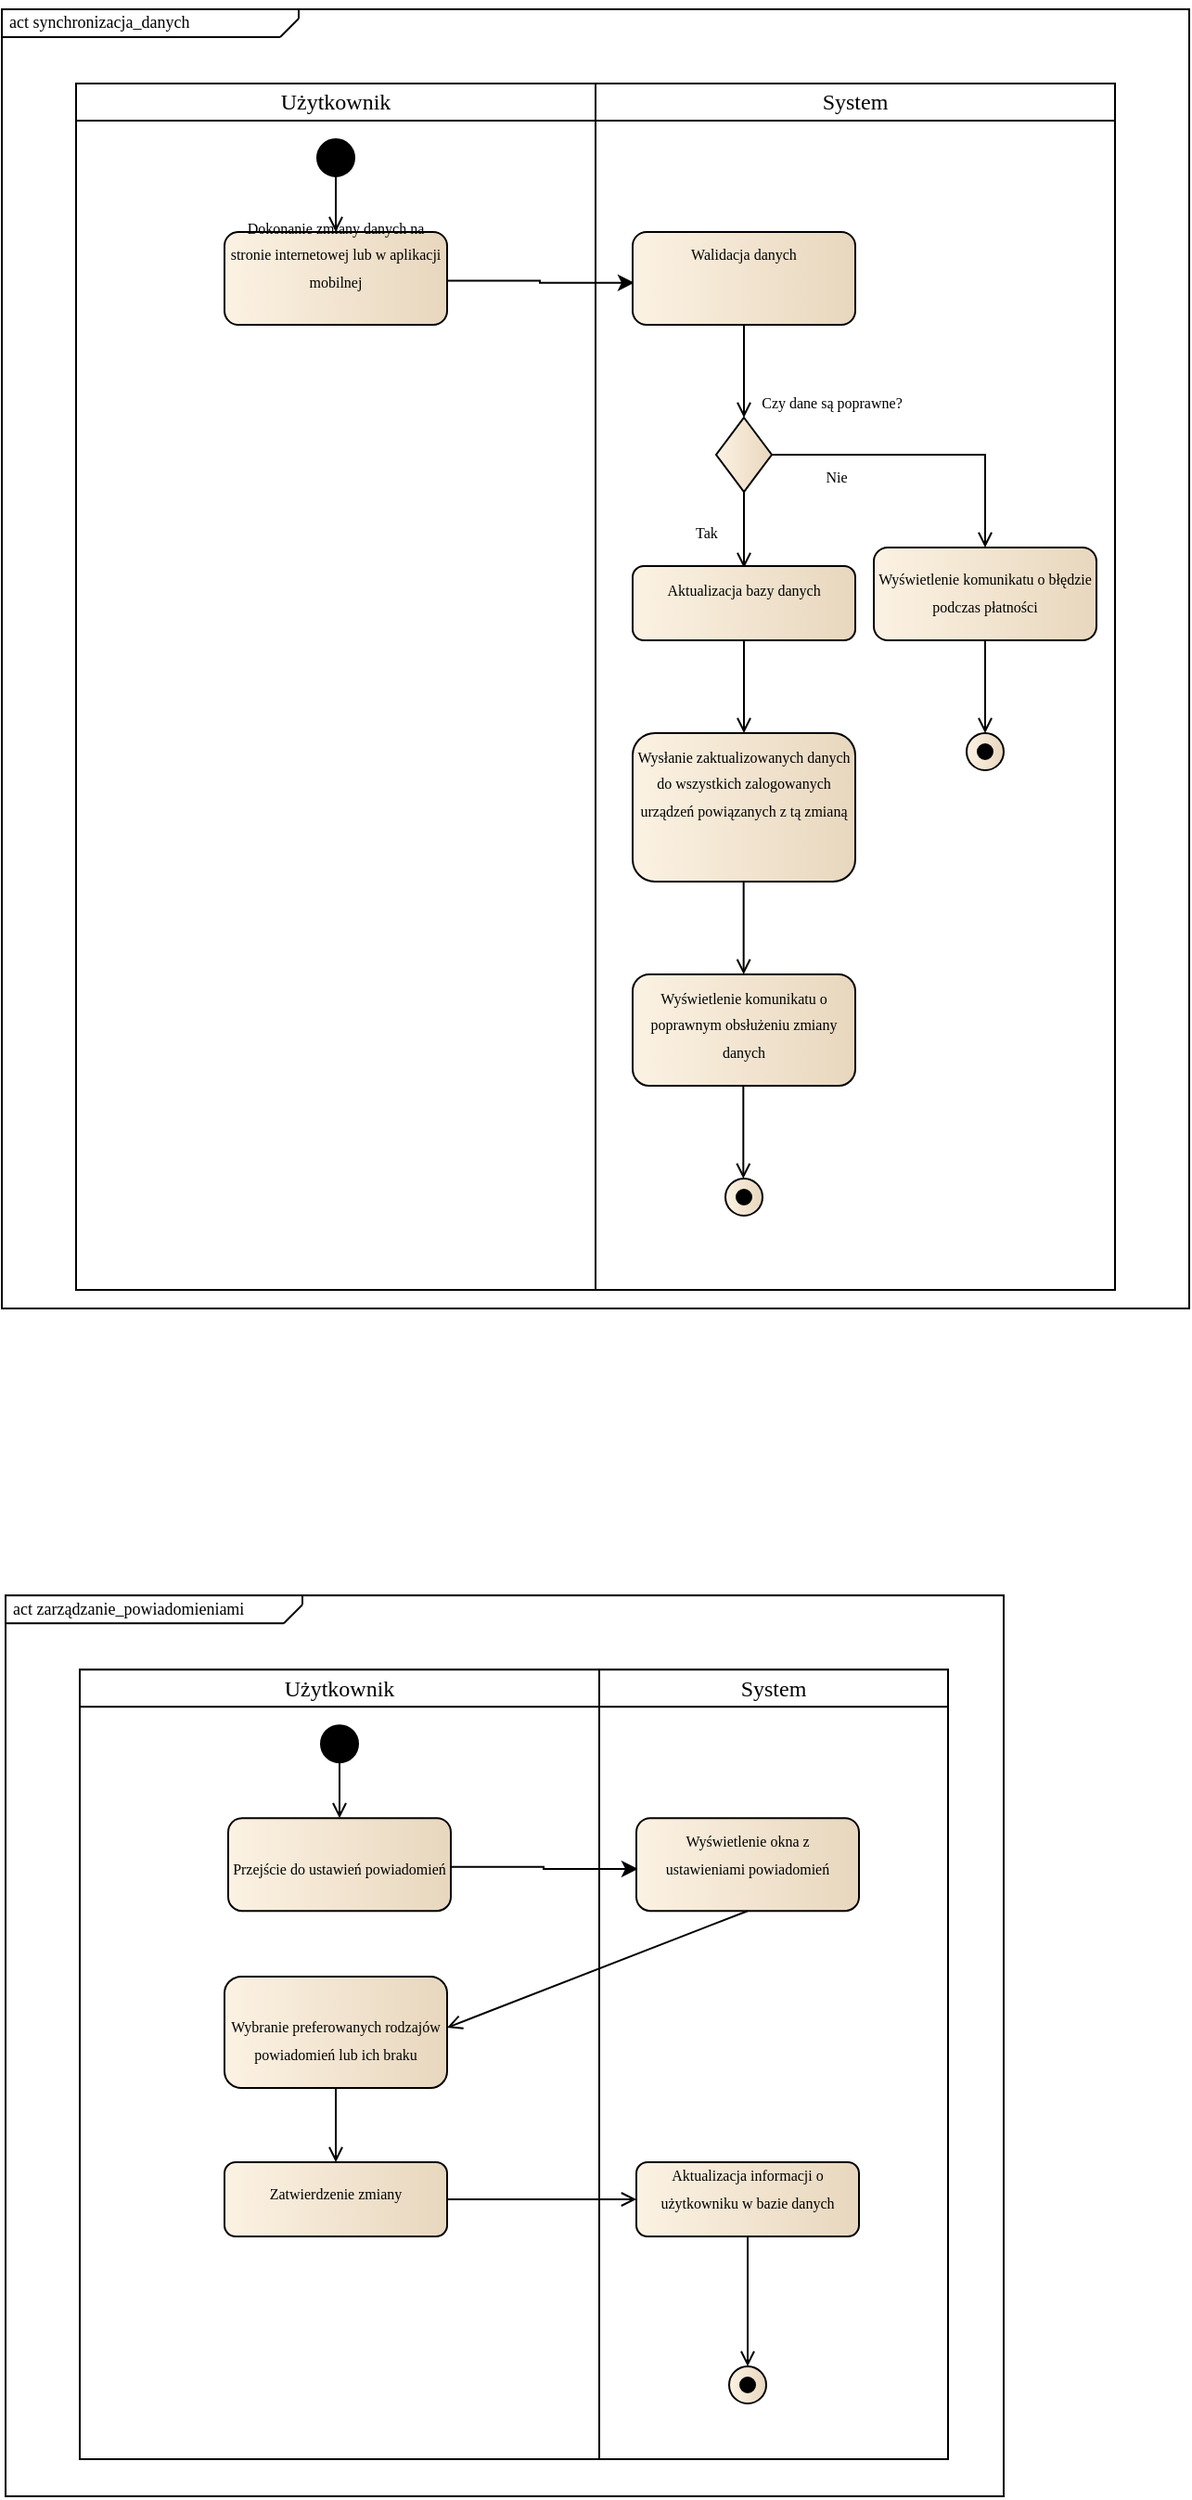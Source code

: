 <mxfile version="24.0.7" type="google">
  <diagram name="Strona-1" id="Rb3qtv0PFc3O9XU-Ekxh">
    <mxGraphModel grid="1" page="1" gridSize="10" guides="1" tooltips="1" connect="1" arrows="1" fold="1" pageScale="1" pageWidth="827" pageHeight="1169" math="0" shadow="0">
      <root>
        <mxCell id="0" />
        <mxCell id="1" parent="0" />
        <mxCell id="z22SKGCjVlnt71E5X0xT-3" value="" style="rounded=0;whiteSpace=wrap;html=1;movable=1;resizable=1;rotatable=1;deletable=1;editable=1;locked=0;connectable=1;" vertex="1" parent="1">
          <mxGeometry x="120" y="80" width="640" height="700" as="geometry" />
        </mxCell>
        <mxCell id="Mx-L_WkLYWnQmIfqrnJd-2" value="" style="rounded=0;whiteSpace=wrap;html=1;movable=1;resizable=1;rotatable=1;deletable=1;editable=1;locked=0;connectable=1;" vertex="1" parent="1">
          <mxGeometry x="440" y="120" width="280" height="650" as="geometry" />
        </mxCell>
        <mxCell id="z22SKGCjVlnt71E5X0xT-4" value="" style="rounded=0;whiteSpace=wrap;html=1;movable=1;resizable=1;rotatable=1;deletable=1;editable=1;locked=0;connectable=1;" vertex="1" parent="1">
          <mxGeometry x="160" y="120" width="280" height="650" as="geometry" />
        </mxCell>
        <mxCell id="z22SKGCjVlnt71E5X0xT-6" value="&lt;div&gt;&lt;font face=&quot;Verdana&quot;&gt;Użytkownik&lt;/font&gt;&lt;/div&gt;" style="rounded=0;whiteSpace=wrap;html=1;movable=1;resizable=1;rotatable=1;deletable=1;editable=1;locked=0;connectable=1;" vertex="1" parent="1">
          <mxGeometry x="160" y="120" width="280" height="20" as="geometry" />
        </mxCell>
        <mxCell id="z22SKGCjVlnt71E5X0xT-7" value="&lt;font face=&quot;Verdana&quot;&gt;System&lt;/font&gt;" style="rounded=0;whiteSpace=wrap;html=1;movable=1;resizable=1;rotatable=1;deletable=1;editable=1;locked=0;connectable=1;" vertex="1" parent="1">
          <mxGeometry x="440" y="120" width="280" height="20" as="geometry" />
        </mxCell>
        <mxCell id="z22SKGCjVlnt71E5X0xT-8" value="" style="endArrow=none;html=1;rounded=0;movable=1;resizable=1;rotatable=1;deletable=1;editable=1;locked=0;connectable=1;" edge="1" parent="1">
          <mxGeometry width="50" height="50" relative="1" as="geometry">
            <mxPoint x="280" y="85" as="sourcePoint" />
            <mxPoint x="280" y="80" as="targetPoint" />
          </mxGeometry>
        </mxCell>
        <mxCell id="z22SKGCjVlnt71E5X0xT-9" value="" style="endArrow=none;html=1;rounded=0;movable=1;resizable=1;rotatable=1;deletable=1;editable=1;locked=0;connectable=1;" edge="1" parent="1">
          <mxGeometry width="50" height="50" relative="1" as="geometry">
            <mxPoint x="270" y="95" as="sourcePoint" />
            <mxPoint x="280" y="85" as="targetPoint" />
          </mxGeometry>
        </mxCell>
        <mxCell id="z22SKGCjVlnt71E5X0xT-10" value="" style="endArrow=none;html=1;rounded=0;movable=1;resizable=1;rotatable=1;deletable=1;editable=1;locked=0;connectable=1;" edge="1" parent="1">
          <mxGeometry width="50" height="50" relative="1" as="geometry">
            <mxPoint x="120" y="95" as="sourcePoint" />
            <mxPoint x="270" y="95" as="targetPoint" />
          </mxGeometry>
        </mxCell>
        <mxCell id="z22SKGCjVlnt71E5X0xT-11" value="&lt;font face=&quot;Verdana&quot; style=&quot;font-size: 9px;&quot;&gt;act synchronizacja_danych&lt;br&gt;&lt;/font&gt;" style="text;html=1;align=left;verticalAlign=bottom;whiteSpace=wrap;rounded=0;textShadow=0;fontStyle=0;movable=1;resizable=1;rotatable=1;deletable=1;editable=1;locked=0;connectable=1;" vertex="1" parent="1">
          <mxGeometry x="122" y="75.4" width="168" height="20" as="geometry" />
        </mxCell>
        <mxCell id="z22SKGCjVlnt71E5X0xT-12" value="" style="edgeStyle=orthogonalEdgeStyle;rounded=0;orthogonalLoop=1;jettySize=auto;html=1;endArrow=open;endFill=0;movable=1;resizable=1;rotatable=1;deletable=1;editable=1;locked=0;connectable=1;" edge="1" parent="1" source="z22SKGCjVlnt71E5X0xT-13" target="z22SKGCjVlnt71E5X0xT-15">
          <mxGeometry relative="1" as="geometry" />
        </mxCell>
        <mxCell id="z22SKGCjVlnt71E5X0xT-13" value="" style="ellipse;whiteSpace=wrap;html=1;aspect=fixed;fillColor=#000000;movable=1;resizable=1;rotatable=1;deletable=1;editable=1;locked=0;connectable=1;" vertex="1" parent="1">
          <mxGeometry x="290" y="150" width="20" height="20" as="geometry" />
        </mxCell>
        <mxCell id="z22SKGCjVlnt71E5X0xT-15" value="" style="rounded=1;whiteSpace=wrap;html=1;fillColor=#FCF2E3;gradientColor=#E8D7BE;gradientDirection=east;movable=1;resizable=1;rotatable=1;deletable=1;editable=1;locked=0;connectable=1;" vertex="1" parent="1">
          <mxGeometry x="240" y="200" width="120" height="50" as="geometry" />
        </mxCell>
        <mxCell id="Mx-L_WkLYWnQmIfqrnJd-16" style="edgeStyle=orthogonalEdgeStyle;rounded=0;orthogonalLoop=1;jettySize=auto;html=1;entryX=0.008;entryY=0.547;entryDx=0;entryDy=0;exitX=1;exitY=0.75;exitDx=0;exitDy=0;entryPerimeter=0;movable=1;resizable=1;rotatable=1;deletable=1;editable=1;locked=0;connectable=1;" edge="1" parent="1" source="z22SKGCjVlnt71E5X0xT-16" target="z22SKGCjVlnt71E5X0xT-55">
          <mxGeometry relative="1" as="geometry" />
        </mxCell>
        <mxCell id="z22SKGCjVlnt71E5X0xT-16" value="&lt;font style=&quot;font-size: 8px;&quot; face=&quot;Verdana&quot;&gt;Dokonanie zmiany danych na stronie internetowej lub w aplikacji mobilnej&lt;/font&gt;" style="text;html=1;align=center;verticalAlign=bottom;whiteSpace=wrap;rounded=0;textShadow=0;fontStyle=0;movable=1;resizable=1;rotatable=1;deletable=1;editable=1;locked=0;connectable=1;" vertex="1" parent="1">
          <mxGeometry x="240" y="200" width="120" height="35" as="geometry" />
        </mxCell>
        <mxCell id="z22SKGCjVlnt71E5X0xT-30" value="&lt;div&gt;&lt;font style=&quot;font-size: 8px;&quot; face=&quot;Verdana&quot;&gt;Czy dane są poprawne&lt;/font&gt;&lt;font face=&quot;Verdana&quot; style=&quot;font-size: 8px;&quot;&gt;?&lt;/font&gt;&lt;/div&gt;" style="text;html=1;align=center;verticalAlign=bottom;whiteSpace=wrap;rounded=0;textShadow=0;fontStyle=0;movable=1;resizable=1;rotatable=1;deletable=1;editable=1;locked=0;connectable=1;" vertex="1" parent="1">
          <mxGeometry x="470" y="280" width="195" height="20" as="geometry" />
        </mxCell>
        <mxCell id="z22SKGCjVlnt71E5X0xT-33" value="" style="endArrow=open;html=1;rounded=0;exitX=1;exitY=0.5;exitDx=0;exitDy=0;entryX=0.5;entryY=0;entryDx=0;entryDy=0;endFill=0;movable=1;resizable=1;rotatable=1;deletable=1;editable=1;locked=0;connectable=1;" edge="1" parent="1" source="z22SKGCjVlnt71E5X0xT-29" target="z22SKGCjVlnt71E5X0xT-31">
          <mxGeometry width="50" height="50" relative="1" as="geometry">
            <mxPoint x="470" y="550" as="sourcePoint" />
            <mxPoint x="520" y="500" as="targetPoint" />
            <Array as="points">
              <mxPoint x="650" y="320" />
            </Array>
          </mxGeometry>
        </mxCell>
        <mxCell id="z22SKGCjVlnt71E5X0xT-34" value="&lt;font face=&quot;Verdana&quot;&gt;&lt;span style=&quot;font-size: 8px;&quot;&gt;Nie&lt;/span&gt;&lt;/font&gt;" style="text;html=1;align=center;verticalAlign=bottom;whiteSpace=wrap;rounded=0;textShadow=0;fontStyle=0;movable=1;resizable=1;rotatable=1;deletable=1;editable=1;locked=0;connectable=1;" vertex="1" parent="1">
          <mxGeometry x="510" y="320" width="120" height="20" as="geometry" />
        </mxCell>
        <mxCell id="z22SKGCjVlnt71E5X0xT-37" value="" style="endArrow=open;html=1;rounded=0;exitX=0.5;exitY=1;exitDx=0;exitDy=0;entryX=0.5;entryY=0;entryDx=0;entryDy=0;endFill=0;movable=1;resizable=1;rotatable=1;deletable=1;editable=1;locked=0;connectable=1;" edge="1" parent="1" source="z22SKGCjVlnt71E5X0xT-29" target="z22SKGCjVlnt71E5X0xT-36">
          <mxGeometry width="50" height="50" relative="1" as="geometry">
            <mxPoint x="527.46" y="449.88" as="sourcePoint" />
            <mxPoint x="512.54" y="675.0" as="targetPoint" />
            <Array as="points" />
          </mxGeometry>
        </mxCell>
        <mxCell id="z22SKGCjVlnt71E5X0xT-38" value="&lt;font face=&quot;Verdana&quot;&gt;&lt;span style=&quot;font-size: 8px;&quot;&gt;Tak&lt;/span&gt;&lt;/font&gt;" style="text;html=1;align=center;verticalAlign=bottom;whiteSpace=wrap;rounded=0;textShadow=0;fontStyle=0;movable=1;resizable=1;rotatable=1;deletable=1;editable=1;locked=0;connectable=1;" vertex="1" parent="1">
          <mxGeometry x="440" y="350" width="120" height="20" as="geometry" />
        </mxCell>
        <mxCell id="z22SKGCjVlnt71E5X0xT-43" value="" style="edgeStyle=orthogonalEdgeStyle;rounded=0;orthogonalLoop=1;jettySize=auto;html=1;endArrow=open;endFill=0;entryX=0.5;entryY=0;entryDx=0;entryDy=0;exitX=0.5;exitY=1;exitDx=0;exitDy=0;movable=1;resizable=1;rotatable=1;deletable=1;editable=1;locked=0;connectable=1;" edge="1" parent="1" source="z22SKGCjVlnt71E5X0xT-35">
          <mxGeometry relative="1" as="geometry">
            <mxPoint x="540" y="540" as="sourcePoint" />
            <mxPoint x="520" y="470" as="targetPoint" />
          </mxGeometry>
        </mxCell>
        <mxCell id="z22SKGCjVlnt71E5X0xT-47" value="" style="edgeStyle=orthogonalEdgeStyle;rounded=0;orthogonalLoop=1;jettySize=auto;html=1;endArrow=open;endFill=0;exitX=0.5;exitY=1;exitDx=0;exitDy=0;entryX=0.5;entryY=0;entryDx=0;entryDy=0;movable=1;resizable=1;rotatable=1;deletable=1;editable=1;locked=0;connectable=1;" edge="1" parent="1" source="z22SKGCjVlnt71E5X0xT-31" target="z22SKGCjVlnt71E5X0xT-39">
          <mxGeometry relative="1" as="geometry">
            <mxPoint x="530" y="745" as="sourcePoint" />
            <mxPoint x="530" y="785" as="targetPoint" />
          </mxGeometry>
        </mxCell>
        <mxCell id="z22SKGCjVlnt71E5X0xT-55" value="" style="whiteSpace=wrap;html=1;fillColor=#FCF2E3;rounded=1;gradientColor=#E8D7BE;gradientDirection=east;movable=1;resizable=1;rotatable=1;deletable=1;editable=1;locked=0;connectable=1;" vertex="1" parent="1">
          <mxGeometry x="460" y="200" width="120" height="50" as="geometry" />
        </mxCell>
        <mxCell id="z22SKGCjVlnt71E5X0xT-56" value="&lt;div&gt;&lt;font style=&quot;font-size: 8px;&quot; face=&quot;Verdana&quot;&gt;Walidacja danych&lt;/font&gt;&lt;/div&gt;" style="text;html=1;align=center;verticalAlign=bottom;whiteSpace=wrap;rounded=0;textShadow=0;fontStyle=0;movable=1;resizable=1;rotatable=1;deletable=1;editable=1;locked=0;connectable=1;" vertex="1" parent="1">
          <mxGeometry x="470" y="200" width="100" height="20" as="geometry" />
        </mxCell>
        <mxCell id="z22SKGCjVlnt71E5X0xT-57" value="" style="rounded=0;orthogonalLoop=1;jettySize=auto;html=1;endArrow=open;endFill=0;exitX=0.5;exitY=1;exitDx=0;exitDy=0;entryX=0.5;entryY=0;entryDx=0;entryDy=0;movable=1;resizable=1;rotatable=1;deletable=1;editable=1;locked=0;connectable=1;" edge="1" parent="1" source="z22SKGCjVlnt71E5X0xT-55" target="z22SKGCjVlnt71E5X0xT-29">
          <mxGeometry relative="1" as="geometry">
            <mxPoint x="370" y="308" as="sourcePoint" />
            <mxPoint x="360.0" y="375" as="targetPoint" />
          </mxGeometry>
        </mxCell>
        <mxCell id="z22SKGCjVlnt71E5X0xT-29" value="" style="rhombus;whiteSpace=wrap;html=1;fillColor=#FCF2E3;rounded=0;gradientColor=#E8D7BE;gradientDirection=east;movable=1;resizable=1;rotatable=1;deletable=1;editable=1;locked=0;connectable=1;" vertex="1" parent="1">
          <mxGeometry x="505" y="300" width="30" height="40" as="geometry" />
        </mxCell>
        <mxCell id="Mx-L_WkLYWnQmIfqrnJd-9" value="" style="group;movable=1;resizable=1;rotatable=1;deletable=1;editable=1;locked=0;connectable=1;" connectable="0" vertex="1" parent="1">
          <mxGeometry x="640" y="470" width="20" height="20" as="geometry" />
        </mxCell>
        <mxCell id="z22SKGCjVlnt71E5X0xT-39" value="" style="ellipse;whiteSpace=wrap;html=1;aspect=fixed;fillColor=#FCF2E3;gradientColor=#E8D7BE;gradientDirection=east;movable=1;resizable=1;rotatable=1;deletable=1;editable=1;locked=0;connectable=1;" vertex="1" parent="Mx-L_WkLYWnQmIfqrnJd-9">
          <mxGeometry width="20" height="20" as="geometry" />
        </mxCell>
        <mxCell id="z22SKGCjVlnt71E5X0xT-40" value="" style="ellipse;whiteSpace=wrap;html=1;aspect=fixed;fillColor=#000000;movable=1;resizable=1;rotatable=1;deletable=1;editable=1;locked=0;connectable=1;" vertex="1" parent="Mx-L_WkLYWnQmIfqrnJd-9">
          <mxGeometry x="6" y="6" width="8" height="8" as="geometry" />
        </mxCell>
        <mxCell id="Mx-L_WkLYWnQmIfqrnJd-10" value="" style="group;movable=1;resizable=1;rotatable=1;deletable=1;editable=1;locked=0;connectable=1;" connectable="0" vertex="1" parent="1">
          <mxGeometry x="590" y="370" width="120" height="50" as="geometry" />
        </mxCell>
        <mxCell id="z22SKGCjVlnt71E5X0xT-31" value="" style="whiteSpace=wrap;html=1;fillColor=#FCF2E3;rounded=1;gradientColor=#E8D7BE;gradientDirection=east;movable=1;resizable=1;rotatable=1;deletable=1;editable=1;locked=0;connectable=1;" vertex="1" parent="Mx-L_WkLYWnQmIfqrnJd-10">
          <mxGeometry width="120" height="50" as="geometry" />
        </mxCell>
        <mxCell id="z22SKGCjVlnt71E5X0xT-32" value="&lt;font style=&quot;font-size: 8px;&quot; face=&quot;Verdana&quot;&gt;Wyświetlenie komunikatu o błędzie podczas płatności&lt;/font&gt;" style="text;html=1;align=center;verticalAlign=bottom;whiteSpace=wrap;rounded=0;textShadow=0;fontStyle=0;movable=1;resizable=1;rotatable=1;deletable=1;editable=1;locked=0;connectable=1;" vertex="1" parent="Mx-L_WkLYWnQmIfqrnJd-10">
          <mxGeometry y="20" width="120" height="20" as="geometry" />
        </mxCell>
        <mxCell id="Mx-L_WkLYWnQmIfqrnJd-11" value="" style="group;movable=1;resizable=1;rotatable=1;deletable=1;editable=1;locked=0;connectable=1;" connectable="0" vertex="1" parent="1">
          <mxGeometry x="460" y="380" width="120" height="40" as="geometry" />
        </mxCell>
        <mxCell id="z22SKGCjVlnt71E5X0xT-35" value="" style="whiteSpace=wrap;html=1;fillColor=#FCF2E3;rounded=1;gradientColor=#E8D7BE;gradientDirection=east;movable=1;resizable=1;rotatable=1;deletable=1;editable=1;locked=0;connectable=1;" vertex="1" parent="Mx-L_WkLYWnQmIfqrnJd-11">
          <mxGeometry width="120" height="40" as="geometry" />
        </mxCell>
        <mxCell id="z22SKGCjVlnt71E5X0xT-36" value="&lt;div&gt;&lt;font style=&quot;font-size: 8px;&quot; face=&quot;Verdana&quot;&gt;&lt;br&gt;&lt;/font&gt;&lt;/div&gt;&lt;div&gt;&lt;font style=&quot;font-size: 8px;&quot; face=&quot;Verdana&quot;&gt;Aktualizacja bazy danych&lt;/font&gt;&lt;/div&gt;" style="text;html=1;align=center;verticalAlign=bottom;whiteSpace=wrap;rounded=0;textShadow=0;fontStyle=0;movable=1;resizable=1;rotatable=1;deletable=1;editable=1;locked=0;connectable=1;" vertex="1" parent="Mx-L_WkLYWnQmIfqrnJd-11">
          <mxGeometry y="1" width="120" height="20" as="geometry" />
        </mxCell>
        <mxCell id="Mx-L_WkLYWnQmIfqrnJd-19" value="" style="group;movable=1;resizable=1;rotatable=1;deletable=1;editable=1;locked=0;connectable=1;" connectable="0" vertex="1" parent="1">
          <mxGeometry x="460" y="470" width="120" height="80" as="geometry" />
        </mxCell>
        <mxCell id="Mx-L_WkLYWnQmIfqrnJd-20" value="" style="whiteSpace=wrap;html=1;fillColor=#FCF2E3;rounded=1;gradientColor=#E8D7BE;gradientDirection=east;movable=1;resizable=1;rotatable=1;deletable=1;editable=1;locked=0;connectable=1;" vertex="1" parent="Mx-L_WkLYWnQmIfqrnJd-19">
          <mxGeometry width="120" height="80" as="geometry" />
        </mxCell>
        <mxCell id="Mx-L_WkLYWnQmIfqrnJd-21" value="&lt;div&gt;&lt;font style=&quot;font-size: 8px;&quot; face=&quot;Verdana&quot;&gt;&lt;br&gt;&lt;/font&gt;&lt;/div&gt;&lt;div&gt;&lt;font style=&quot;font-size: 8px;&quot; face=&quot;Verdana&quot;&gt;Wysłanie zaktualizowanych danych do wszystkich zalogowanych urządzeń powiązanych z tą zmianą&lt;br&gt;&lt;/font&gt;&lt;/div&gt;" style="text;html=1;align=center;verticalAlign=bottom;whiteSpace=wrap;rounded=0;textShadow=0;fontStyle=0;movable=1;resizable=1;rotatable=1;deletable=1;editable=1;locked=0;connectable=1;" vertex="1" parent="Mx-L_WkLYWnQmIfqrnJd-19">
          <mxGeometry y="10" width="120" height="40" as="geometry" />
        </mxCell>
        <mxCell id="Mx-L_WkLYWnQmIfqrnJd-24" value="" style="group;movable=1;resizable=1;rotatable=1;deletable=1;editable=1;locked=0;connectable=1;" connectable="0" vertex="1" parent="1">
          <mxGeometry x="460" y="600" width="120" height="60" as="geometry" />
        </mxCell>
        <mxCell id="Mx-L_WkLYWnQmIfqrnJd-25" value="" style="whiteSpace=wrap;html=1;fillColor=#FCF2E3;rounded=1;gradientColor=#E8D7BE;gradientDirection=east;movable=1;resizable=1;rotatable=1;deletable=1;editable=1;locked=0;connectable=1;" vertex="1" parent="Mx-L_WkLYWnQmIfqrnJd-24">
          <mxGeometry width="120" height="60" as="geometry" />
        </mxCell>
        <mxCell id="Mx-L_WkLYWnQmIfqrnJd-26" value="&lt;div&gt;&lt;font style=&quot;font-size: 8px;&quot; face=&quot;Verdana&quot;&gt;&lt;br&gt;&lt;/font&gt;&lt;/div&gt;&lt;div&gt;&lt;font style=&quot;font-size: 8px;&quot; face=&quot;Verdana&quot;&gt;Wyświetlenie komunikatu o poprawnym obsłużeniu zmiany danych&lt;br&gt;&lt;/font&gt;&lt;/div&gt;" style="text;html=1;align=center;verticalAlign=bottom;whiteSpace=wrap;rounded=0;textShadow=0;fontStyle=0;movable=1;resizable=1;rotatable=1;deletable=1;editable=1;locked=0;connectable=1;" vertex="1" parent="Mx-L_WkLYWnQmIfqrnJd-24">
          <mxGeometry y="20" width="120" height="30" as="geometry" />
        </mxCell>
        <mxCell id="Mx-L_WkLYWnQmIfqrnJd-27" value="" style="group;movable=1;resizable=1;rotatable=1;deletable=1;editable=1;locked=0;connectable=1;" connectable="0" vertex="1" parent="1">
          <mxGeometry x="510" y="710" width="20" height="20" as="geometry" />
        </mxCell>
        <mxCell id="z22SKGCjVlnt71E5X0xT-45" value="" style="ellipse;whiteSpace=wrap;html=1;aspect=fixed;fillColor=#FCF2E3;gradientColor=#E8D7BE;gradientDirection=east;movable=1;resizable=1;rotatable=1;deletable=1;editable=1;locked=0;connectable=1;" vertex="1" parent="Mx-L_WkLYWnQmIfqrnJd-27">
          <mxGeometry width="20" height="20" as="geometry" />
        </mxCell>
        <mxCell id="z22SKGCjVlnt71E5X0xT-46" value="" style="ellipse;whiteSpace=wrap;html=1;aspect=fixed;fillColor=#000000;movable=1;resizable=1;rotatable=1;deletable=1;editable=1;locked=0;connectable=1;" vertex="1" parent="Mx-L_WkLYWnQmIfqrnJd-27">
          <mxGeometry x="6" y="6" width="8" height="8" as="geometry" />
        </mxCell>
        <mxCell id="Mx-L_WkLYWnQmIfqrnJd-30" value="" style="edgeStyle=orthogonalEdgeStyle;rounded=0;orthogonalLoop=1;jettySize=auto;html=1;endArrow=open;endFill=0;entryX=0.5;entryY=0;entryDx=0;entryDy=0;exitX=0.5;exitY=1;exitDx=0;exitDy=0;movable=1;resizable=1;rotatable=1;deletable=1;editable=1;locked=0;connectable=1;" edge="1" parent="1">
          <mxGeometry relative="1" as="geometry">
            <mxPoint x="519.83" y="550" as="sourcePoint" />
            <mxPoint x="519.83" y="600" as="targetPoint" />
          </mxGeometry>
        </mxCell>
        <mxCell id="Mx-L_WkLYWnQmIfqrnJd-32" value="" style="edgeStyle=orthogonalEdgeStyle;rounded=0;orthogonalLoop=1;jettySize=auto;html=1;endArrow=open;endFill=0;entryX=0.5;entryY=0;entryDx=0;entryDy=0;exitX=0.5;exitY=1;exitDx=0;exitDy=0;movable=1;resizable=1;rotatable=1;deletable=1;editable=1;locked=0;connectable=1;" edge="1" parent="1">
          <mxGeometry relative="1" as="geometry">
            <mxPoint x="519.66" y="660" as="sourcePoint" />
            <mxPoint x="519.66" y="710" as="targetPoint" />
          </mxGeometry>
        </mxCell>
        <mxCell id="Mx-L_WkLYWnQmIfqrnJd-171" value="" style="rounded=0;whiteSpace=wrap;html=1;movable=1;resizable=1;rotatable=1;deletable=1;editable=1;locked=0;connectable=1;" vertex="1" parent="1">
          <mxGeometry x="122" y="934.6" width="538" height="485.4" as="geometry" />
        </mxCell>
        <mxCell id="Mx-L_WkLYWnQmIfqrnJd-172" value="" style="rounded=0;whiteSpace=wrap;html=1;movable=1;resizable=1;rotatable=1;deletable=1;editable=1;locked=0;connectable=1;" vertex="1" parent="1">
          <mxGeometry x="442" y="974.6" width="188" height="425.4" as="geometry" />
        </mxCell>
        <mxCell id="Mx-L_WkLYWnQmIfqrnJd-173" value="" style="rounded=0;whiteSpace=wrap;html=1;movable=1;resizable=1;rotatable=1;deletable=1;editable=1;locked=0;connectable=1;" vertex="1" parent="1">
          <mxGeometry x="162" y="974.6" width="280" height="425.4" as="geometry" />
        </mxCell>
        <mxCell id="Mx-L_WkLYWnQmIfqrnJd-174" value="&lt;div&gt;&lt;font face=&quot;Verdana&quot;&gt;Użytkownik&lt;/font&gt;&lt;/div&gt;" style="rounded=0;whiteSpace=wrap;html=1;movable=1;resizable=1;rotatable=1;deletable=1;editable=1;locked=0;connectable=1;" vertex="1" parent="1">
          <mxGeometry x="162" y="974.6" width="280" height="20" as="geometry" />
        </mxCell>
        <mxCell id="Mx-L_WkLYWnQmIfqrnJd-175" value="&lt;font face=&quot;Verdana&quot;&gt;System&lt;/font&gt;" style="rounded=0;whiteSpace=wrap;html=1;movable=1;resizable=1;rotatable=1;deletable=1;editable=1;locked=0;connectable=1;" vertex="1" parent="1">
          <mxGeometry x="442" y="974.6" width="188" height="20" as="geometry" />
        </mxCell>
        <mxCell id="Mx-L_WkLYWnQmIfqrnJd-176" value="" style="endArrow=none;html=1;rounded=0;movable=1;resizable=1;rotatable=1;deletable=1;editable=1;locked=0;connectable=1;" edge="1" parent="1">
          <mxGeometry width="50" height="50" relative="1" as="geometry">
            <mxPoint x="282" y="939.6" as="sourcePoint" />
            <mxPoint x="282" y="934.6" as="targetPoint" />
          </mxGeometry>
        </mxCell>
        <mxCell id="Mx-L_WkLYWnQmIfqrnJd-177" value="" style="endArrow=none;html=1;rounded=0;movable=1;resizable=1;rotatable=1;deletable=1;editable=1;locked=0;connectable=1;" edge="1" parent="1">
          <mxGeometry width="50" height="50" relative="1" as="geometry">
            <mxPoint x="272" y="949.6" as="sourcePoint" />
            <mxPoint x="282" y="939.6" as="targetPoint" />
          </mxGeometry>
        </mxCell>
        <mxCell id="Mx-L_WkLYWnQmIfqrnJd-178" value="" style="endArrow=none;html=1;rounded=0;movable=1;resizable=1;rotatable=1;deletable=1;editable=1;locked=0;connectable=1;" edge="1" parent="1">
          <mxGeometry width="50" height="50" relative="1" as="geometry">
            <mxPoint x="122" y="949.6" as="sourcePoint" />
            <mxPoint x="272" y="949.6" as="targetPoint" />
          </mxGeometry>
        </mxCell>
        <mxCell id="Mx-L_WkLYWnQmIfqrnJd-179" value="&lt;font face=&quot;Verdana&quot; style=&quot;font-size: 9px;&quot;&gt;act zarządzanie_powiadomieniami&lt;br&gt;&lt;/font&gt;" style="text;html=1;align=left;verticalAlign=bottom;whiteSpace=wrap;rounded=0;textShadow=0;fontStyle=0;movable=1;resizable=1;rotatable=1;deletable=1;editable=1;locked=0;connectable=1;" vertex="1" parent="1">
          <mxGeometry x="124" y="930" width="168" height="20" as="geometry" />
        </mxCell>
        <mxCell id="Mx-L_WkLYWnQmIfqrnJd-180" value="" style="edgeStyle=orthogonalEdgeStyle;rounded=0;orthogonalLoop=1;jettySize=auto;html=1;endArrow=open;endFill=0;movable=1;resizable=1;rotatable=1;deletable=1;editable=1;locked=0;connectable=1;" edge="1" parent="1" source="Mx-L_WkLYWnQmIfqrnJd-181" target="Mx-L_WkLYWnQmIfqrnJd-182">
          <mxGeometry relative="1" as="geometry" />
        </mxCell>
        <mxCell id="Mx-L_WkLYWnQmIfqrnJd-181" value="" style="ellipse;whiteSpace=wrap;html=1;aspect=fixed;fillColor=#000000;movable=1;resizable=1;rotatable=1;deletable=1;editable=1;locked=0;connectable=1;" vertex="1" parent="1">
          <mxGeometry x="292" y="1004.6" width="20" height="20" as="geometry" />
        </mxCell>
        <mxCell id="Mx-L_WkLYWnQmIfqrnJd-182" value="" style="rounded=1;whiteSpace=wrap;html=1;fillColor=#FCF2E3;gradientColor=#E8D7BE;gradientDirection=east;movable=1;resizable=1;rotatable=1;deletable=1;editable=1;locked=0;connectable=1;" vertex="1" parent="1">
          <mxGeometry x="242" y="1054.6" width="120" height="50" as="geometry" />
        </mxCell>
        <mxCell id="Mx-L_WkLYWnQmIfqrnJd-183" style="edgeStyle=orthogonalEdgeStyle;rounded=0;orthogonalLoop=1;jettySize=auto;html=1;entryX=0.008;entryY=0.547;entryDx=0;entryDy=0;exitX=1;exitY=0.75;exitDx=0;exitDy=0;entryPerimeter=0;movable=1;resizable=1;rotatable=1;deletable=1;editable=1;locked=0;connectable=1;" edge="1" parent="1" source="Mx-L_WkLYWnQmIfqrnJd-184" target="Mx-L_WkLYWnQmIfqrnJd-192">
          <mxGeometry relative="1" as="geometry" />
        </mxCell>
        <mxCell id="Mx-L_WkLYWnQmIfqrnJd-184" value="&lt;font style=&quot;font-size: 8px;&quot; face=&quot;Verdana&quot;&gt;Przejście do ustawień powiadomień&lt;br&gt;&lt;/font&gt;" style="text;html=1;align=center;verticalAlign=bottom;whiteSpace=wrap;rounded=0;textShadow=0;fontStyle=0;movable=1;resizable=1;rotatable=1;deletable=1;editable=1;locked=0;connectable=1;" vertex="1" parent="1">
          <mxGeometry x="242" y="1054.6" width="120" height="35" as="geometry" />
        </mxCell>
        <mxCell id="Mx-L_WkLYWnQmIfqrnJd-190" value="" style="edgeStyle=orthogonalEdgeStyle;rounded=0;orthogonalLoop=1;jettySize=auto;html=1;endArrow=open;endFill=0;entryX=0.5;entryY=0;entryDx=0;entryDy=0;exitX=0.5;exitY=1;exitDx=0;exitDy=0;movable=1;resizable=1;rotatable=1;deletable=1;editable=1;locked=0;connectable=1;" edge="1" parent="1" source="Mx-L_WkLYWnQmIfqrnJd-203" target="Mx-L_WkLYWnQmIfqrnJd-212">
          <mxGeometry relative="1" as="geometry">
            <mxPoint x="542" y="1394.6" as="sourcePoint" />
            <mxPoint x="522" y="1324.6" as="targetPoint" />
          </mxGeometry>
        </mxCell>
        <mxCell id="Mx-L_WkLYWnQmIfqrnJd-192" value="" style="whiteSpace=wrap;html=1;fillColor=#FCF2E3;rounded=1;gradientColor=#E8D7BE;gradientDirection=east;movable=1;resizable=1;rotatable=1;deletable=1;editable=1;locked=0;connectable=1;" vertex="1" parent="1">
          <mxGeometry x="462" y="1054.6" width="120" height="50" as="geometry" />
        </mxCell>
        <mxCell id="Mx-L_WkLYWnQmIfqrnJd-193" value="&lt;div&gt;&lt;font style=&quot;font-size: 8px;&quot; face=&quot;Verdana&quot;&gt;Wyświetlenie okna z ustawieniami powiadomień&lt;br&gt;&lt;/font&gt;&lt;/div&gt;" style="text;html=1;align=center;verticalAlign=bottom;whiteSpace=wrap;rounded=0;textShadow=0;fontStyle=0;movable=1;resizable=1;rotatable=1;deletable=1;editable=1;locked=0;connectable=1;" vertex="1" parent="1">
          <mxGeometry x="472" y="1070" width="100" height="20" as="geometry" />
        </mxCell>
        <mxCell id="Mx-L_WkLYWnQmIfqrnJd-194" value="" style="rounded=0;orthogonalLoop=1;jettySize=auto;html=1;endArrow=open;endFill=0;exitX=0.5;exitY=1;exitDx=0;exitDy=0;entryX=1;entryY=0.25;entryDx=0;entryDy=0;movable=1;resizable=1;rotatable=1;deletable=1;editable=1;locked=0;connectable=1;" edge="1" parent="1" source="Mx-L_WkLYWnQmIfqrnJd-192" target="Mx-L_WkLYWnQmIfqrnJd-218">
          <mxGeometry relative="1" as="geometry">
            <mxPoint x="372" y="1162.6" as="sourcePoint" />
            <mxPoint x="522" y="1154.6" as="targetPoint" />
          </mxGeometry>
        </mxCell>
        <mxCell id="Mx-L_WkLYWnQmIfqrnJd-202" value="" style="group;movable=1;resizable=1;rotatable=1;deletable=1;editable=1;locked=0;connectable=1;" connectable="0" vertex="1" parent="1">
          <mxGeometry x="462" y="1240" width="120" height="40" as="geometry" />
        </mxCell>
        <mxCell id="Mx-L_WkLYWnQmIfqrnJd-203" value="" style="whiteSpace=wrap;html=1;fillColor=#FCF2E3;rounded=1;gradientColor=#E8D7BE;gradientDirection=east;movable=1;resizable=1;rotatable=1;deletable=1;editable=1;locked=0;connectable=1;" vertex="1" parent="Mx-L_WkLYWnQmIfqrnJd-202">
          <mxGeometry width="120" height="40" as="geometry" />
        </mxCell>
        <mxCell id="Mx-L_WkLYWnQmIfqrnJd-204" value="&lt;div&gt;&lt;font style=&quot;font-size: 8px;&quot; face=&quot;Verdana&quot;&gt;&lt;br&gt;&lt;/font&gt;&lt;/div&gt;&lt;div&gt;&lt;font style=&quot;font-size: 8px;&quot; face=&quot;Verdana&quot;&gt;Aktualizacja informacji o użytkowniku w bazie danych&lt;br&gt;&lt;/font&gt;&lt;/div&gt;" style="text;html=1;align=center;verticalAlign=bottom;whiteSpace=wrap;rounded=0;textShadow=0;fontStyle=0;movable=1;resizable=1;rotatable=1;deletable=1;editable=1;locked=0;connectable=1;" vertex="1" parent="Mx-L_WkLYWnQmIfqrnJd-202">
          <mxGeometry y="10" width="120" height="20" as="geometry" />
        </mxCell>
        <mxCell id="Mx-L_WkLYWnQmIfqrnJd-216" value="" style="group;movable=1;resizable=1;rotatable=1;deletable=1;editable=1;locked=0;connectable=1;" connectable="0" vertex="1" parent="1">
          <mxGeometry x="240" y="1140" width="120" height="60" as="geometry" />
        </mxCell>
        <mxCell id="Mx-L_WkLYWnQmIfqrnJd-217" value="" style="whiteSpace=wrap;html=1;fillColor=#FCF2E3;rounded=1;gradientColor=#E8D7BE;gradientDirection=east;movable=1;resizable=1;rotatable=1;deletable=1;editable=1;locked=0;connectable=1;" vertex="1" parent="Mx-L_WkLYWnQmIfqrnJd-216">
          <mxGeometry width="120" height="60" as="geometry" />
        </mxCell>
        <mxCell id="Mx-L_WkLYWnQmIfqrnJd-218" value="&lt;div&gt;&lt;font style=&quot;font-size: 8px;&quot; face=&quot;Verdana&quot;&gt;&lt;br&gt;&lt;/font&gt;&lt;/div&gt;&lt;div&gt;&lt;font style=&quot;font-size: 8px;&quot; face=&quot;Verdana&quot;&gt;Wybranie preferowanych rodzajów powiadomień lub ich braku&lt;br&gt;&lt;/font&gt;&lt;/div&gt;" style="text;html=1;align=center;verticalAlign=bottom;whiteSpace=wrap;rounded=0;textShadow=0;fontStyle=0;movable=1;resizable=1;rotatable=1;deletable=1;editable=1;locked=0;connectable=1;" vertex="1" parent="Mx-L_WkLYWnQmIfqrnJd-216">
          <mxGeometry y="20" width="120" height="30" as="geometry" />
        </mxCell>
        <mxCell id="Mx-L_WkLYWnQmIfqrnJd-219" value="" style="group;movable=1;resizable=1;rotatable=1;deletable=1;editable=1;locked=0;connectable=1;" connectable="0" vertex="1" parent="1">
          <mxGeometry x="240" y="1220" width="120" height="60" as="geometry" />
        </mxCell>
        <mxCell id="Mx-L_WkLYWnQmIfqrnJd-220" value="" style="whiteSpace=wrap;html=1;fillColor=#FCF2E3;rounded=1;gradientColor=#E8D7BE;gradientDirection=east;movable=1;resizable=1;rotatable=1;deletable=1;editable=1;locked=0;connectable=1;" vertex="1" parent="Mx-L_WkLYWnQmIfqrnJd-219">
          <mxGeometry y="20" width="120" height="40" as="geometry" />
        </mxCell>
        <mxCell id="Mx-L_WkLYWnQmIfqrnJd-221" value="&lt;div&gt;&lt;font style=&quot;font-size: 8px;&quot; face=&quot;Verdana&quot;&gt;&lt;br&gt;&lt;/font&gt;&lt;/div&gt;&lt;div&gt;&lt;font style=&quot;font-size: 8px;&quot; face=&quot;Verdana&quot;&gt;Zatwierdzenie zmiany&lt;br&gt;&lt;/font&gt;&lt;/div&gt;" style="text;html=1;align=center;verticalAlign=bottom;whiteSpace=wrap;rounded=0;textShadow=0;fontStyle=0;movable=1;resizable=1;rotatable=1;deletable=1;editable=1;locked=0;connectable=1;" vertex="1" parent="Mx-L_WkLYWnQmIfqrnJd-219">
          <mxGeometry y="15" width="120" height="30" as="geometry" />
        </mxCell>
        <mxCell id="Mx-L_WkLYWnQmIfqrnJd-223" value="" style="rounded=0;orthogonalLoop=1;jettySize=auto;html=1;endArrow=open;endFill=0;exitX=0.5;exitY=1;exitDx=0;exitDy=0;entryX=0.5;entryY=0;entryDx=0;entryDy=0;movable=1;resizable=1;rotatable=1;deletable=1;editable=1;locked=0;connectable=1;" edge="1" parent="1" source="Mx-L_WkLYWnQmIfqrnJd-217" target="Mx-L_WkLYWnQmIfqrnJd-220">
          <mxGeometry relative="1" as="geometry">
            <mxPoint x="532" y="1115" as="sourcePoint" />
            <mxPoint x="370" y="1178" as="targetPoint" />
          </mxGeometry>
        </mxCell>
        <mxCell id="Mx-L_WkLYWnQmIfqrnJd-212" value="" style="ellipse;whiteSpace=wrap;html=1;aspect=fixed;fillColor=#FCF2E3;gradientColor=#E8D7BE;gradientDirection=east;movable=1;resizable=1;rotatable=1;deletable=1;editable=1;locked=0;connectable=1;" vertex="1" parent="1">
          <mxGeometry x="512" y="1350" width="20" height="20" as="geometry" />
        </mxCell>
        <mxCell id="Mx-L_WkLYWnQmIfqrnJd-213" value="" style="ellipse;whiteSpace=wrap;html=1;aspect=fixed;fillColor=#000000;movable=1;resizable=1;rotatable=1;deletable=1;editable=1;locked=0;connectable=1;" vertex="1" parent="1">
          <mxGeometry x="518" y="1356" width="8" height="8" as="geometry" />
        </mxCell>
        <mxCell id="Mx-L_WkLYWnQmIfqrnJd-225" value="" style="rounded=0;orthogonalLoop=1;jettySize=auto;html=1;endArrow=open;endFill=0;entryX=0;entryY=0.5;entryDx=0;entryDy=0;movable=1;resizable=1;rotatable=1;deletable=1;editable=1;locked=0;connectable=1;" edge="1" parent="1" target="Mx-L_WkLYWnQmIfqrnJd-204">
          <mxGeometry relative="1" as="geometry">
            <mxPoint x="360" y="1260" as="sourcePoint" />
            <mxPoint x="380" y="1188" as="targetPoint" />
          </mxGeometry>
        </mxCell>
      </root>
    </mxGraphModel>
  </diagram>
</mxfile>
